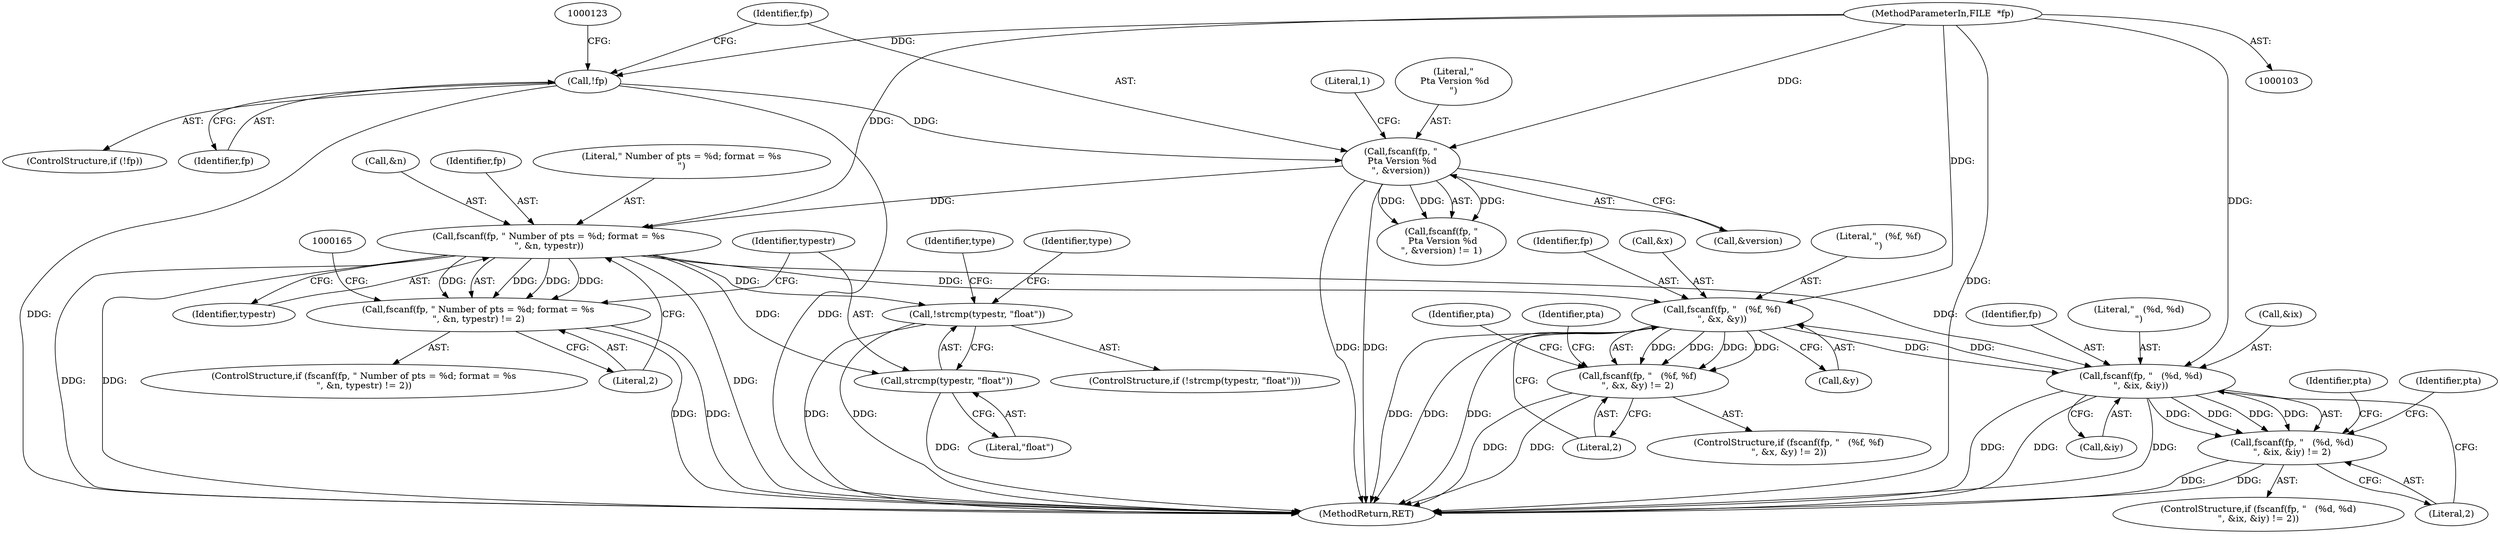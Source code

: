 digraph "1_leptonica_ee301cb2029db8a6289c5295daa42bba7715e99a_5@del" {
"1000156" [label="(Call,fscanf(fp, \" Number of pts = %d; format = %s\n\", &n, typestr))"];
"1000130" [label="(Call,fscanf(fp, \"\n Pta Version %d\n\", &version))"];
"1000119" [label="(Call,!fp)"];
"1000104" [label="(MethodParameterIn,FILE  *fp)"];
"1000155" [label="(Call,fscanf(fp, \" Number of pts = %d; format = %s\n\", &n, typestr) != 2)"];
"1000171" [label="(Call,!strcmp(typestr, \"float\"))"];
"1000172" [label="(Call,strcmp(typestr, \"float\"))"];
"1000213" [label="(Call,fscanf(fp, \"   (%f, %f)\n\", &x, &y))"];
"1000212" [label="(Call,fscanf(fp, \"   (%f, %f)\n\", &x, &y) != 2)"];
"1000240" [label="(Call,fscanf(fp, \"   (%d, %d)\n\", &ix, &iy))"];
"1000239" [label="(Call,fscanf(fp, \"   (%d, %d)\n\", &ix, &iy) != 2)"];
"1000260" [label="(Identifier,pta)"];
"1000156" [label="(Call,fscanf(fp, \" Number of pts = %d; format = %s\n\", &n, typestr))"];
"1000220" [label="(Literal,2)"];
"1000233" [label="(Identifier,pta)"];
"1000171" [label="(Call,!strcmp(typestr, \"float\"))"];
"1000212" [label="(Call,fscanf(fp, \"   (%f, %f)\n\", &x, &y) != 2)"];
"1000214" [label="(Identifier,fp)"];
"1000247" [label="(Literal,2)"];
"1000238" [label="(ControlStructure,if (fscanf(fp, \"   (%d, %d)\n\", &ix, &iy) != 2))"];
"1000135" [label="(Literal,1)"];
"1000174" [label="(Literal,\"float\")"];
"1000224" [label="(Identifier,pta)"];
"1000213" [label="(Call,fscanf(fp, \"   (%f, %f)\n\", &x, &y))"];
"1000104" [label="(MethodParameterIn,FILE  *fp)"];
"1000240" [label="(Call,fscanf(fp, \"   (%d, %d)\n\", &ix, &iy))"];
"1000133" [label="(Call,&version)"];
"1000216" [label="(Call,&x)"];
"1000131" [label="(Identifier,fp)"];
"1000176" [label="(Identifier,type)"];
"1000243" [label="(Call,&ix)"];
"1000251" [label="(Identifier,pta)"];
"1000119" [label="(Call,!fp)"];
"1000265" [label="(MethodReturn,RET)"];
"1000157" [label="(Identifier,fp)"];
"1000129" [label="(Call,fscanf(fp, \"\n Pta Version %d\n\", &version) != 1)"];
"1000132" [label="(Literal,\"\n Pta Version %d\n\")"];
"1000241" [label="(Identifier,fp)"];
"1000159" [label="(Call,&n)"];
"1000120" [label="(Identifier,fp)"];
"1000170" [label="(ControlStructure,if (!strcmp(typestr, \"float\")))"];
"1000218" [label="(Call,&y)"];
"1000118" [label="(ControlStructure,if (!fp))"];
"1000173" [label="(Identifier,typestr)"];
"1000172" [label="(Call,strcmp(typestr, \"float\"))"];
"1000245" [label="(Call,&iy)"];
"1000161" [label="(Identifier,typestr)"];
"1000130" [label="(Call,fscanf(fp, \"\n Pta Version %d\n\", &version))"];
"1000211" [label="(ControlStructure,if (fscanf(fp, \"   (%f, %f)\n\", &x, &y) != 2))"];
"1000154" [label="(ControlStructure,if (fscanf(fp, \" Number of pts = %d; format = %s\n\", &n, typestr) != 2))"];
"1000215" [label="(Literal,\"   (%f, %f)\n\")"];
"1000239" [label="(Call,fscanf(fp, \"   (%d, %d)\n\", &ix, &iy) != 2)"];
"1000242" [label="(Literal,\"   (%d, %d)\n\")"];
"1000158" [label="(Literal,\" Number of pts = %d; format = %s\n\")"];
"1000162" [label="(Literal,2)"];
"1000180" [label="(Identifier,type)"];
"1000155" [label="(Call,fscanf(fp, \" Number of pts = %d; format = %s\n\", &n, typestr) != 2)"];
"1000156" -> "1000155"  [label="AST: "];
"1000156" -> "1000161"  [label="CFG: "];
"1000157" -> "1000156"  [label="AST: "];
"1000158" -> "1000156"  [label="AST: "];
"1000159" -> "1000156"  [label="AST: "];
"1000161" -> "1000156"  [label="AST: "];
"1000162" -> "1000156"  [label="CFG: "];
"1000156" -> "1000265"  [label="DDG: "];
"1000156" -> "1000265"  [label="DDG: "];
"1000156" -> "1000265"  [label="DDG: "];
"1000156" -> "1000155"  [label="DDG: "];
"1000156" -> "1000155"  [label="DDG: "];
"1000156" -> "1000155"  [label="DDG: "];
"1000156" -> "1000155"  [label="DDG: "];
"1000130" -> "1000156"  [label="DDG: "];
"1000104" -> "1000156"  [label="DDG: "];
"1000156" -> "1000171"  [label="DDG: "];
"1000156" -> "1000172"  [label="DDG: "];
"1000156" -> "1000213"  [label="DDG: "];
"1000156" -> "1000240"  [label="DDG: "];
"1000130" -> "1000129"  [label="AST: "];
"1000130" -> "1000133"  [label="CFG: "];
"1000131" -> "1000130"  [label="AST: "];
"1000132" -> "1000130"  [label="AST: "];
"1000133" -> "1000130"  [label="AST: "];
"1000135" -> "1000130"  [label="CFG: "];
"1000130" -> "1000265"  [label="DDG: "];
"1000130" -> "1000265"  [label="DDG: "];
"1000130" -> "1000129"  [label="DDG: "];
"1000130" -> "1000129"  [label="DDG: "];
"1000130" -> "1000129"  [label="DDG: "];
"1000119" -> "1000130"  [label="DDG: "];
"1000104" -> "1000130"  [label="DDG: "];
"1000119" -> "1000118"  [label="AST: "];
"1000119" -> "1000120"  [label="CFG: "];
"1000120" -> "1000119"  [label="AST: "];
"1000123" -> "1000119"  [label="CFG: "];
"1000131" -> "1000119"  [label="CFG: "];
"1000119" -> "1000265"  [label="DDG: "];
"1000119" -> "1000265"  [label="DDG: "];
"1000104" -> "1000119"  [label="DDG: "];
"1000104" -> "1000103"  [label="AST: "];
"1000104" -> "1000265"  [label="DDG: "];
"1000104" -> "1000213"  [label="DDG: "];
"1000104" -> "1000240"  [label="DDG: "];
"1000155" -> "1000154"  [label="AST: "];
"1000155" -> "1000162"  [label="CFG: "];
"1000162" -> "1000155"  [label="AST: "];
"1000165" -> "1000155"  [label="CFG: "];
"1000173" -> "1000155"  [label="CFG: "];
"1000155" -> "1000265"  [label="DDG: "];
"1000155" -> "1000265"  [label="DDG: "];
"1000171" -> "1000170"  [label="AST: "];
"1000171" -> "1000172"  [label="CFG: "];
"1000172" -> "1000171"  [label="AST: "];
"1000176" -> "1000171"  [label="CFG: "];
"1000180" -> "1000171"  [label="CFG: "];
"1000171" -> "1000265"  [label="DDG: "];
"1000171" -> "1000265"  [label="DDG: "];
"1000172" -> "1000174"  [label="CFG: "];
"1000173" -> "1000172"  [label="AST: "];
"1000174" -> "1000172"  [label="AST: "];
"1000172" -> "1000265"  [label="DDG: "];
"1000213" -> "1000212"  [label="AST: "];
"1000213" -> "1000218"  [label="CFG: "];
"1000214" -> "1000213"  [label="AST: "];
"1000215" -> "1000213"  [label="AST: "];
"1000216" -> "1000213"  [label="AST: "];
"1000218" -> "1000213"  [label="AST: "];
"1000220" -> "1000213"  [label="CFG: "];
"1000213" -> "1000265"  [label="DDG: "];
"1000213" -> "1000265"  [label="DDG: "];
"1000213" -> "1000265"  [label="DDG: "];
"1000213" -> "1000212"  [label="DDG: "];
"1000213" -> "1000212"  [label="DDG: "];
"1000213" -> "1000212"  [label="DDG: "];
"1000213" -> "1000212"  [label="DDG: "];
"1000240" -> "1000213"  [label="DDG: "];
"1000213" -> "1000240"  [label="DDG: "];
"1000212" -> "1000211"  [label="AST: "];
"1000212" -> "1000220"  [label="CFG: "];
"1000220" -> "1000212"  [label="AST: "];
"1000224" -> "1000212"  [label="CFG: "];
"1000233" -> "1000212"  [label="CFG: "];
"1000212" -> "1000265"  [label="DDG: "];
"1000212" -> "1000265"  [label="DDG: "];
"1000240" -> "1000239"  [label="AST: "];
"1000240" -> "1000245"  [label="CFG: "];
"1000241" -> "1000240"  [label="AST: "];
"1000242" -> "1000240"  [label="AST: "];
"1000243" -> "1000240"  [label="AST: "];
"1000245" -> "1000240"  [label="AST: "];
"1000247" -> "1000240"  [label="CFG: "];
"1000240" -> "1000265"  [label="DDG: "];
"1000240" -> "1000265"  [label="DDG: "];
"1000240" -> "1000265"  [label="DDG: "];
"1000240" -> "1000239"  [label="DDG: "];
"1000240" -> "1000239"  [label="DDG: "];
"1000240" -> "1000239"  [label="DDG: "];
"1000240" -> "1000239"  [label="DDG: "];
"1000239" -> "1000238"  [label="AST: "];
"1000239" -> "1000247"  [label="CFG: "];
"1000247" -> "1000239"  [label="AST: "];
"1000251" -> "1000239"  [label="CFG: "];
"1000260" -> "1000239"  [label="CFG: "];
"1000239" -> "1000265"  [label="DDG: "];
"1000239" -> "1000265"  [label="DDG: "];
}
